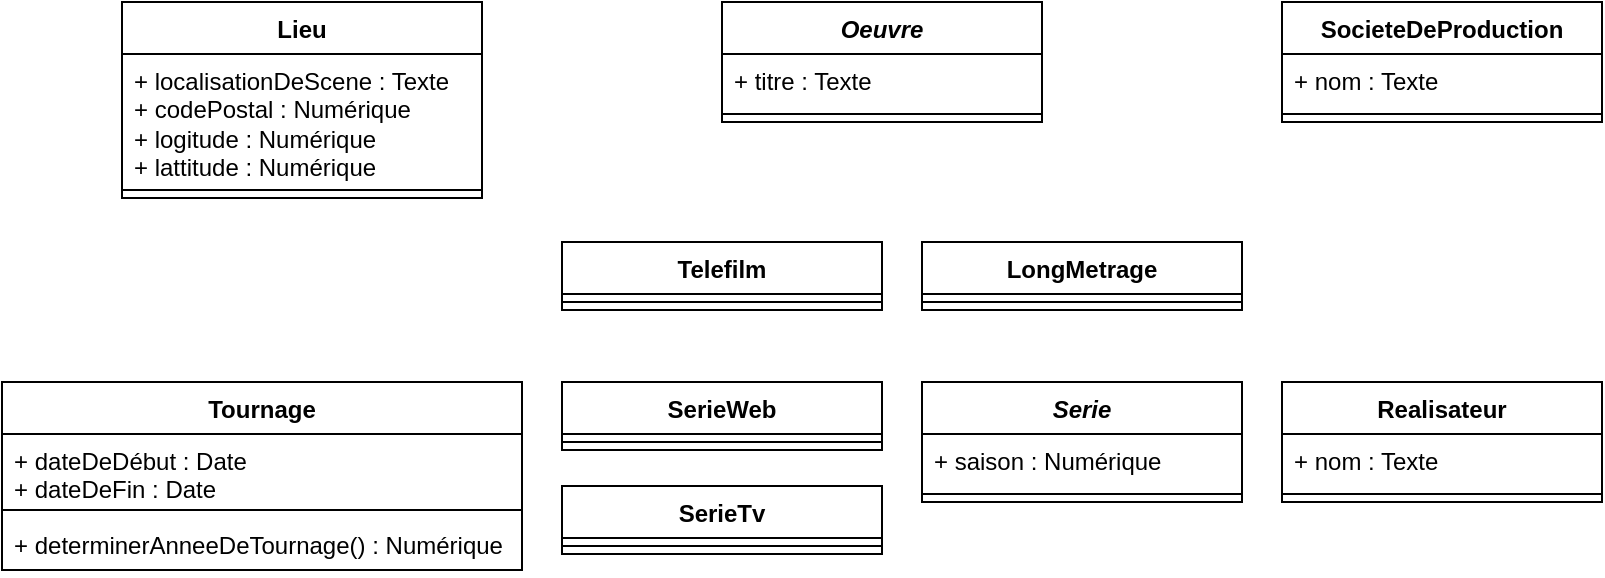 <mxfile version="24.2.9" type="github">
  <diagram name="Page-1" id="AEMx_b3kepIulSfWkA_F">
    <mxGraphModel dx="918" dy="588" grid="1" gridSize="10" guides="1" tooltips="1" connect="1" arrows="1" fold="1" page="1" pageScale="1" pageWidth="827" pageHeight="1169" math="0" shadow="0">
      <root>
        <mxCell id="0" />
        <mxCell id="1" parent="0" />
        <mxCell id="RYm2yohbuZZW45nBT-EM-22" value="&lt;i&gt;Oeuvre&lt;/i&gt;" style="swimlane;fontStyle=1;align=center;verticalAlign=top;childLayout=stackLayout;horizontal=1;startSize=26;horizontalStack=0;resizeParent=1;resizeParentMax=0;resizeLast=0;collapsible=1;marginBottom=0;whiteSpace=wrap;html=1;" vertex="1" parent="1">
          <mxGeometry x="360" y="260" width="160" height="60" as="geometry" />
        </mxCell>
        <mxCell id="RYm2yohbuZZW45nBT-EM-23" value="+ titre : Texte" style="text;strokeColor=none;fillColor=none;align=left;verticalAlign=top;spacingLeft=4;spacingRight=4;overflow=hidden;rotatable=0;points=[[0,0.5],[1,0.5]];portConstraint=eastwest;whiteSpace=wrap;html=1;" vertex="1" parent="RYm2yohbuZZW45nBT-EM-22">
          <mxGeometry y="26" width="160" height="26" as="geometry" />
        </mxCell>
        <mxCell id="RYm2yohbuZZW45nBT-EM-24" value="" style="line;strokeWidth=1;fillColor=none;align=left;verticalAlign=middle;spacingTop=-1;spacingLeft=3;spacingRight=3;rotatable=0;labelPosition=right;points=[];portConstraint=eastwest;strokeColor=inherit;" vertex="1" parent="RYm2yohbuZZW45nBT-EM-22">
          <mxGeometry y="52" width="160" height="8" as="geometry" />
        </mxCell>
        <mxCell id="RYm2yohbuZZW45nBT-EM-26" value="Lieu" style="swimlane;fontStyle=1;align=center;verticalAlign=top;childLayout=stackLayout;horizontal=1;startSize=26;horizontalStack=0;resizeParent=1;resizeParentMax=0;resizeLast=0;collapsible=1;marginBottom=0;whiteSpace=wrap;html=1;" vertex="1" parent="1">
          <mxGeometry x="60" y="260" width="180" height="98" as="geometry" />
        </mxCell>
        <mxCell id="RYm2yohbuZZW45nBT-EM-27" value="+ localisationDeScene : Texte&lt;div&gt;+ codePostal : Numérique&lt;/div&gt;&lt;div&gt;+ logitude : Numérique&lt;/div&gt;&lt;div&gt;+ lattitude : Numérique&lt;/div&gt;" style="text;strokeColor=none;fillColor=none;align=left;verticalAlign=top;spacingLeft=4;spacingRight=4;overflow=hidden;rotatable=0;points=[[0,0.5],[1,0.5]];portConstraint=eastwest;whiteSpace=wrap;html=1;" vertex="1" parent="RYm2yohbuZZW45nBT-EM-26">
          <mxGeometry y="26" width="180" height="64" as="geometry" />
        </mxCell>
        <mxCell id="RYm2yohbuZZW45nBT-EM-28" value="" style="line;strokeWidth=1;fillColor=none;align=left;verticalAlign=middle;spacingTop=-1;spacingLeft=3;spacingRight=3;rotatable=0;labelPosition=right;points=[];portConstraint=eastwest;strokeColor=inherit;" vertex="1" parent="RYm2yohbuZZW45nBT-EM-26">
          <mxGeometry y="90" width="180" height="8" as="geometry" />
        </mxCell>
        <mxCell id="RYm2yohbuZZW45nBT-EM-30" value="SocieteDeProduction" style="swimlane;fontStyle=1;align=center;verticalAlign=top;childLayout=stackLayout;horizontal=1;startSize=26;horizontalStack=0;resizeParent=1;resizeParentMax=0;resizeLast=0;collapsible=1;marginBottom=0;whiteSpace=wrap;html=1;" vertex="1" parent="1">
          <mxGeometry x="640" y="260" width="160" height="60" as="geometry" />
        </mxCell>
        <mxCell id="RYm2yohbuZZW45nBT-EM-31" value="+ nom : Texte" style="text;strokeColor=none;fillColor=none;align=left;verticalAlign=top;spacingLeft=4;spacingRight=4;overflow=hidden;rotatable=0;points=[[0,0.5],[1,0.5]];portConstraint=eastwest;whiteSpace=wrap;html=1;" vertex="1" parent="RYm2yohbuZZW45nBT-EM-30">
          <mxGeometry y="26" width="160" height="26" as="geometry" />
        </mxCell>
        <mxCell id="RYm2yohbuZZW45nBT-EM-32" value="" style="line;strokeWidth=1;fillColor=none;align=left;verticalAlign=middle;spacingTop=-1;spacingLeft=3;spacingRight=3;rotatable=0;labelPosition=right;points=[];portConstraint=eastwest;strokeColor=inherit;" vertex="1" parent="RYm2yohbuZZW45nBT-EM-30">
          <mxGeometry y="52" width="160" height="8" as="geometry" />
        </mxCell>
        <mxCell id="RYm2yohbuZZW45nBT-EM-34" value="Realisateur" style="swimlane;fontStyle=1;align=center;verticalAlign=top;childLayout=stackLayout;horizontal=1;startSize=26;horizontalStack=0;resizeParent=1;resizeParentMax=0;resizeLast=0;collapsible=1;marginBottom=0;whiteSpace=wrap;html=1;" vertex="1" parent="1">
          <mxGeometry x="640" y="450" width="160" height="60" as="geometry" />
        </mxCell>
        <mxCell id="RYm2yohbuZZW45nBT-EM-35" value="+ nom : Texte" style="text;strokeColor=none;fillColor=none;align=left;verticalAlign=top;spacingLeft=4;spacingRight=4;overflow=hidden;rotatable=0;points=[[0,0.5],[1,0.5]];portConstraint=eastwest;whiteSpace=wrap;html=1;" vertex="1" parent="RYm2yohbuZZW45nBT-EM-34">
          <mxGeometry y="26" width="160" height="26" as="geometry" />
        </mxCell>
        <mxCell id="RYm2yohbuZZW45nBT-EM-36" value="" style="line;strokeWidth=1;fillColor=none;align=left;verticalAlign=middle;spacingTop=-1;spacingLeft=3;spacingRight=3;rotatable=0;labelPosition=right;points=[];portConstraint=eastwest;strokeColor=inherit;" vertex="1" parent="RYm2yohbuZZW45nBT-EM-34">
          <mxGeometry y="52" width="160" height="8" as="geometry" />
        </mxCell>
        <mxCell id="RYm2yohbuZZW45nBT-EM-38" value="Tournage" style="swimlane;fontStyle=1;align=center;verticalAlign=top;childLayout=stackLayout;horizontal=1;startSize=26;horizontalStack=0;resizeParent=1;resizeParentMax=0;resizeLast=0;collapsible=1;marginBottom=0;whiteSpace=wrap;html=1;" vertex="1" parent="1">
          <mxGeometry y="450" width="260" height="94" as="geometry" />
        </mxCell>
        <mxCell id="RYm2yohbuZZW45nBT-EM-39" value="+ dateDeDébut : Date&lt;div&gt;+ dateDeFin : Date&lt;/div&gt;" style="text;strokeColor=none;fillColor=none;align=left;verticalAlign=top;spacingLeft=4;spacingRight=4;overflow=hidden;rotatable=0;points=[[0,0.5],[1,0.5]];portConstraint=eastwest;whiteSpace=wrap;html=1;" vertex="1" parent="RYm2yohbuZZW45nBT-EM-38">
          <mxGeometry y="26" width="260" height="34" as="geometry" />
        </mxCell>
        <mxCell id="RYm2yohbuZZW45nBT-EM-40" value="" style="line;strokeWidth=1;fillColor=none;align=left;verticalAlign=middle;spacingTop=-1;spacingLeft=3;spacingRight=3;rotatable=0;labelPosition=right;points=[];portConstraint=eastwest;strokeColor=inherit;" vertex="1" parent="RYm2yohbuZZW45nBT-EM-38">
          <mxGeometry y="60" width="260" height="8" as="geometry" />
        </mxCell>
        <mxCell id="RYm2yohbuZZW45nBT-EM-41" value="+ determinerAnneeDeTournage() : Numérique" style="text;strokeColor=none;fillColor=none;align=left;verticalAlign=top;spacingLeft=4;spacingRight=4;overflow=hidden;rotatable=0;points=[[0,0.5],[1,0.5]];portConstraint=eastwest;whiteSpace=wrap;html=1;" vertex="1" parent="RYm2yohbuZZW45nBT-EM-38">
          <mxGeometry y="68" width="260" height="26" as="geometry" />
        </mxCell>
        <mxCell id="RYm2yohbuZZW45nBT-EM-42" value="SerieWeb" style="swimlane;fontStyle=1;align=center;verticalAlign=top;childLayout=stackLayout;horizontal=1;startSize=26;horizontalStack=0;resizeParent=1;resizeParentMax=0;resizeLast=0;collapsible=1;marginBottom=0;whiteSpace=wrap;html=1;" vertex="1" parent="1">
          <mxGeometry x="280" y="450" width="160" height="34" as="geometry" />
        </mxCell>
        <mxCell id="RYm2yohbuZZW45nBT-EM-44" value="" style="line;strokeWidth=1;fillColor=none;align=left;verticalAlign=middle;spacingTop=-1;spacingLeft=3;spacingRight=3;rotatable=0;labelPosition=right;points=[];portConstraint=eastwest;strokeColor=inherit;" vertex="1" parent="RYm2yohbuZZW45nBT-EM-42">
          <mxGeometry y="26" width="160" height="8" as="geometry" />
        </mxCell>
        <mxCell id="RYm2yohbuZZW45nBT-EM-46" value="SerieTv" style="swimlane;fontStyle=1;align=center;verticalAlign=top;childLayout=stackLayout;horizontal=1;startSize=26;horizontalStack=0;resizeParent=1;resizeParentMax=0;resizeLast=0;collapsible=1;marginBottom=0;whiteSpace=wrap;html=1;" vertex="1" parent="1">
          <mxGeometry x="280" y="502" width="160" height="34" as="geometry" />
        </mxCell>
        <mxCell id="RYm2yohbuZZW45nBT-EM-47" value="" style="line;strokeWidth=1;fillColor=none;align=left;verticalAlign=middle;spacingTop=-1;spacingLeft=3;spacingRight=3;rotatable=0;labelPosition=right;points=[];portConstraint=eastwest;strokeColor=inherit;" vertex="1" parent="RYm2yohbuZZW45nBT-EM-46">
          <mxGeometry y="26" width="160" height="8" as="geometry" />
        </mxCell>
        <mxCell id="RYm2yohbuZZW45nBT-EM-48" value="Telefilm" style="swimlane;fontStyle=1;align=center;verticalAlign=top;childLayout=stackLayout;horizontal=1;startSize=26;horizontalStack=0;resizeParent=1;resizeParentMax=0;resizeLast=0;collapsible=1;marginBottom=0;whiteSpace=wrap;html=1;" vertex="1" parent="1">
          <mxGeometry x="280" y="380" width="160" height="34" as="geometry" />
        </mxCell>
        <mxCell id="RYm2yohbuZZW45nBT-EM-49" value="" style="line;strokeWidth=1;fillColor=none;align=left;verticalAlign=middle;spacingTop=-1;spacingLeft=3;spacingRight=3;rotatable=0;labelPosition=right;points=[];portConstraint=eastwest;strokeColor=inherit;" vertex="1" parent="RYm2yohbuZZW45nBT-EM-48">
          <mxGeometry y="26" width="160" height="8" as="geometry" />
        </mxCell>
        <mxCell id="RYm2yohbuZZW45nBT-EM-50" value="LongMetrage" style="swimlane;fontStyle=1;align=center;verticalAlign=top;childLayout=stackLayout;horizontal=1;startSize=26;horizontalStack=0;resizeParent=1;resizeParentMax=0;resizeLast=0;collapsible=1;marginBottom=0;whiteSpace=wrap;html=1;" vertex="1" parent="1">
          <mxGeometry x="460" y="380" width="160" height="34" as="geometry" />
        </mxCell>
        <mxCell id="RYm2yohbuZZW45nBT-EM-51" value="" style="line;strokeWidth=1;fillColor=none;align=left;verticalAlign=middle;spacingTop=-1;spacingLeft=3;spacingRight=3;rotatable=0;labelPosition=right;points=[];portConstraint=eastwest;strokeColor=inherit;" vertex="1" parent="RYm2yohbuZZW45nBT-EM-50">
          <mxGeometry y="26" width="160" height="8" as="geometry" />
        </mxCell>
        <mxCell id="RYm2yohbuZZW45nBT-EM-52" value="&lt;i&gt;Serie&lt;/i&gt;" style="swimlane;fontStyle=1;align=center;verticalAlign=top;childLayout=stackLayout;horizontal=1;startSize=26;horizontalStack=0;resizeParent=1;resizeParentMax=0;resizeLast=0;collapsible=1;marginBottom=0;whiteSpace=wrap;html=1;" vertex="1" parent="1">
          <mxGeometry x="460" y="450" width="160" height="60" as="geometry" />
        </mxCell>
        <mxCell id="RYm2yohbuZZW45nBT-EM-53" value="+ saison : Numérique" style="text;strokeColor=none;fillColor=none;align=left;verticalAlign=top;spacingLeft=4;spacingRight=4;overflow=hidden;rotatable=0;points=[[0,0.5],[1,0.5]];portConstraint=eastwest;whiteSpace=wrap;html=1;" vertex="1" parent="RYm2yohbuZZW45nBT-EM-52">
          <mxGeometry y="26" width="160" height="26" as="geometry" />
        </mxCell>
        <mxCell id="RYm2yohbuZZW45nBT-EM-54" value="" style="line;strokeWidth=1;fillColor=none;align=left;verticalAlign=middle;spacingTop=-1;spacingLeft=3;spacingRight=3;rotatable=0;labelPosition=right;points=[];portConstraint=eastwest;strokeColor=inherit;" vertex="1" parent="RYm2yohbuZZW45nBT-EM-52">
          <mxGeometry y="52" width="160" height="8" as="geometry" />
        </mxCell>
      </root>
    </mxGraphModel>
  </diagram>
</mxfile>
